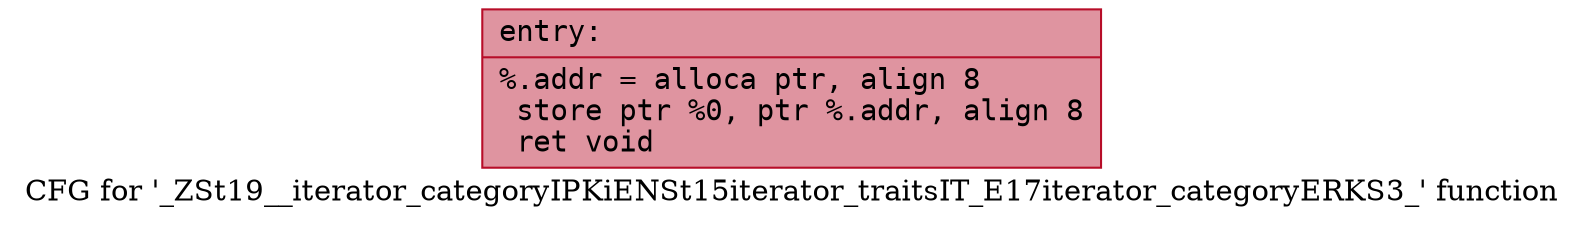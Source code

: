 digraph "CFG for '_ZSt19__iterator_categoryIPKiENSt15iterator_traitsIT_E17iterator_categoryERKS3_' function" {
	label="CFG for '_ZSt19__iterator_categoryIPKiENSt15iterator_traitsIT_E17iterator_categoryERKS3_' function";

	Node0x56307d783cc0 [shape=record,color="#b70d28ff", style=filled, fillcolor="#b70d2870" fontname="Courier",label="{entry:\l|  %.addr = alloca ptr, align 8\l  store ptr %0, ptr %.addr, align 8\l  ret void\l}"];
}
